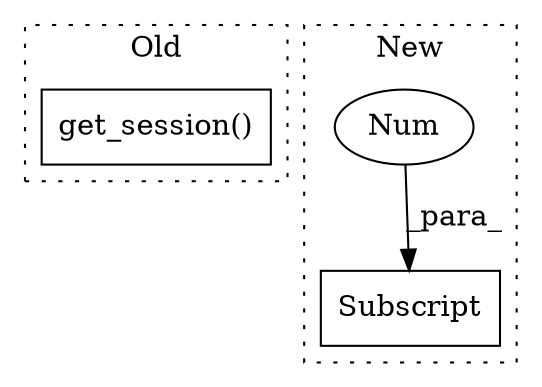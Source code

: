 digraph G {
subgraph cluster0 {
1 [label="get_session()" a="75" s="5625" l="15" shape="box"];
label = "Old";
style="dotted";
}
subgraph cluster1 {
2 [label="Subscript" a="63" s="5618,0" l="17,0" shape="box"];
3 [label="Num" a="76" s="5633" l="1" shape="ellipse"];
label = "New";
style="dotted";
}
3 -> 2 [label="_para_"];
}
